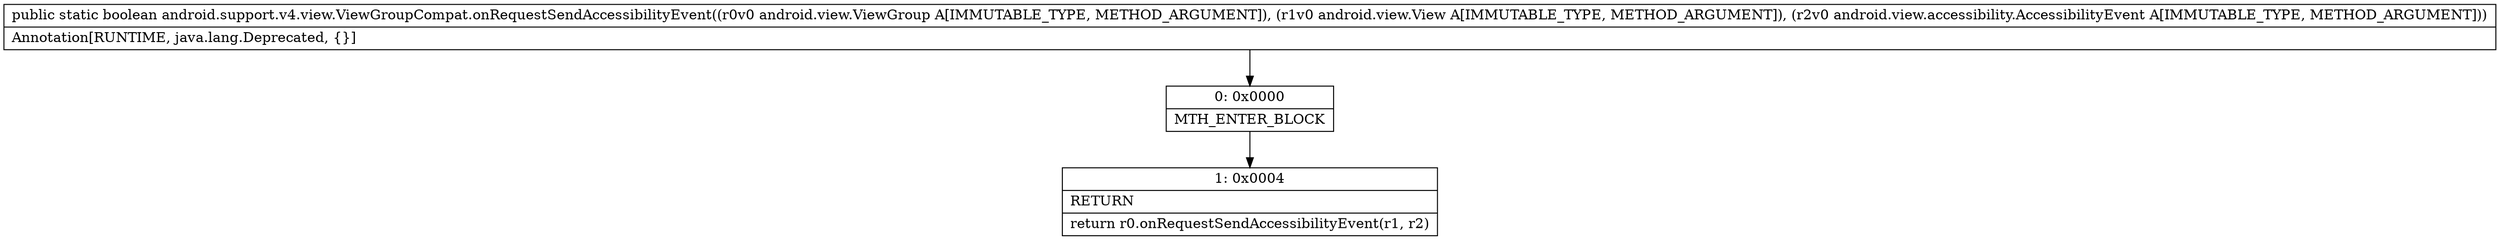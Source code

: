digraph "CFG forandroid.support.v4.view.ViewGroupCompat.onRequestSendAccessibilityEvent(Landroid\/view\/ViewGroup;Landroid\/view\/View;Landroid\/view\/accessibility\/AccessibilityEvent;)Z" {
Node_0 [shape=record,label="{0\:\ 0x0000|MTH_ENTER_BLOCK\l}"];
Node_1 [shape=record,label="{1\:\ 0x0004|RETURN\l|return r0.onRequestSendAccessibilityEvent(r1, r2)\l}"];
MethodNode[shape=record,label="{public static boolean android.support.v4.view.ViewGroupCompat.onRequestSendAccessibilityEvent((r0v0 android.view.ViewGroup A[IMMUTABLE_TYPE, METHOD_ARGUMENT]), (r1v0 android.view.View A[IMMUTABLE_TYPE, METHOD_ARGUMENT]), (r2v0 android.view.accessibility.AccessibilityEvent A[IMMUTABLE_TYPE, METHOD_ARGUMENT]))  | Annotation[RUNTIME, java.lang.Deprecated, \{\}]\l}"];
MethodNode -> Node_0;
Node_0 -> Node_1;
}

